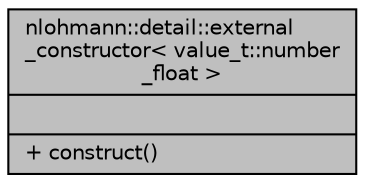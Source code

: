 digraph "nlohmann::detail::external_constructor&lt; value_t::number_float &gt;"
{
 // INTERACTIVE_SVG=YES
 // LATEX_PDF_SIZE
  edge [fontname="Helvetica",fontsize="10",labelfontname="Helvetica",labelfontsize="10"];
  node [fontname="Helvetica",fontsize="10",shape=record];
  Node1 [label="{nlohmann::detail::external\l_constructor\< value_t::number\l_float \>\n||+ construct()\l}",height=0.2,width=0.4,color="black", fillcolor="grey75", style="filled", fontcolor="black",tooltip=" "];
}
